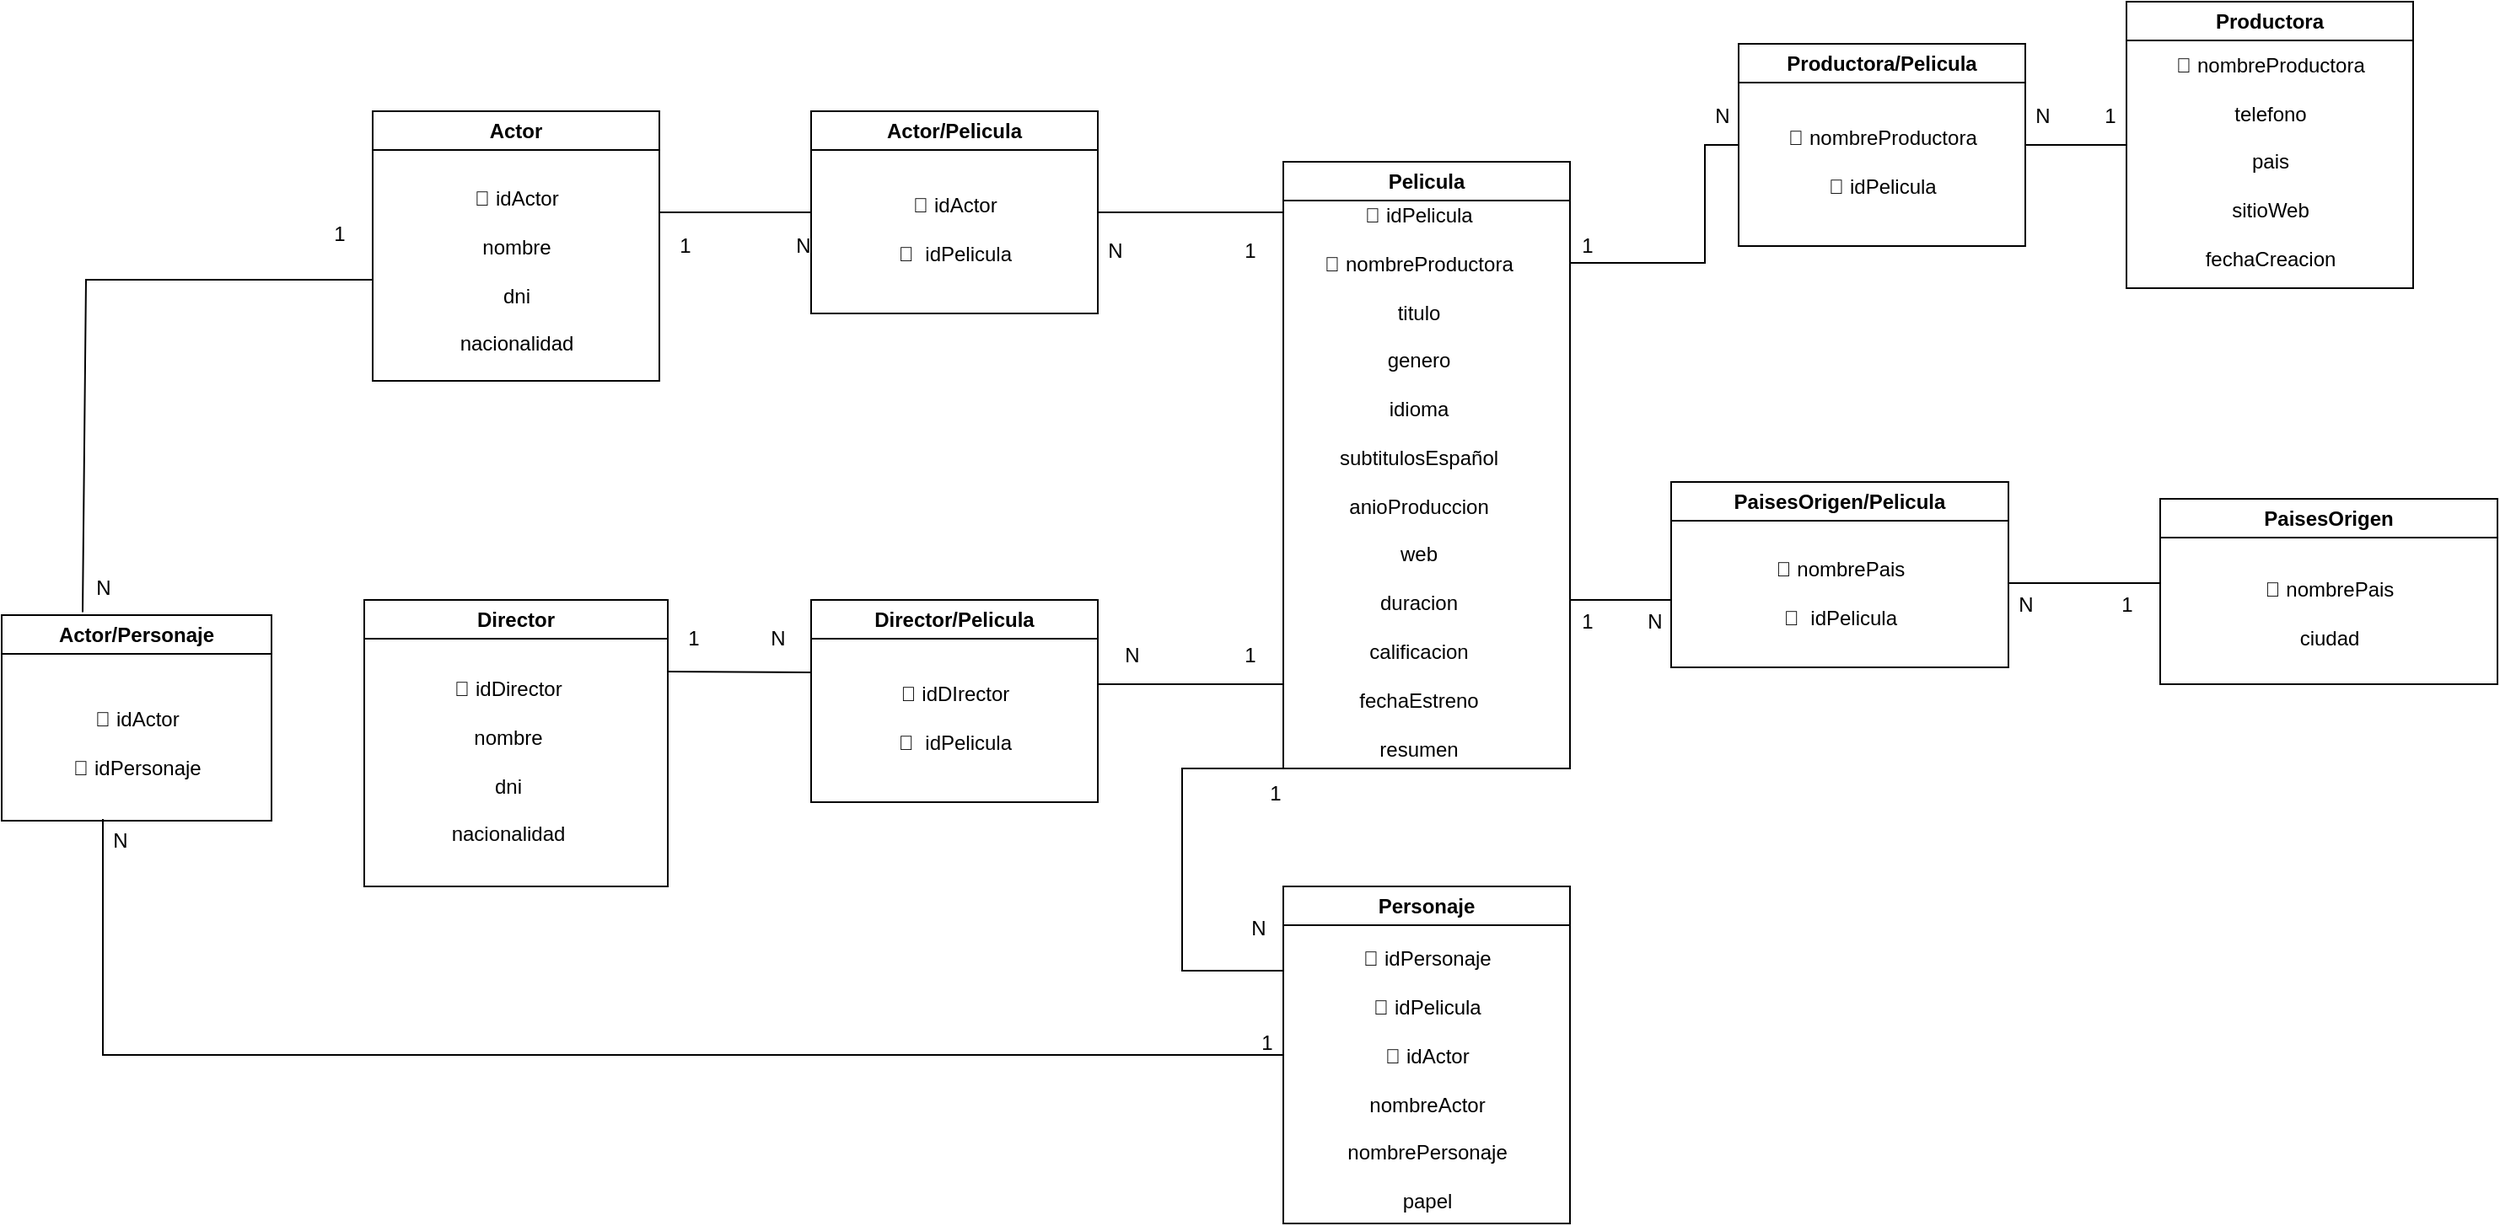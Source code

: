 <mxfile version="21.2.8" type="device">
  <diagram id="q5jBmM_THOxXTF0UYSQl" name="Página-1">
    <mxGraphModel dx="3529" dy="956" grid="1" gridSize="10" guides="1" tooltips="1" connect="1" arrows="1" fold="1" page="1" pageScale="1" pageWidth="827" pageHeight="1169" math="0" shadow="0">
      <root>
        <mxCell id="0" />
        <mxCell id="1" parent="0" />
        <mxCell id="yWoyGx5WzfCuBB7VPrd5-15" value="Director" style="swimlane;whiteSpace=wrap;html=1;" parent="1" vertex="1">
          <mxGeometry x="-1275" y="430" width="180" height="170" as="geometry" />
        </mxCell>
        <mxCell id="yWoyGx5WzfCuBB7VPrd5-16" value="🔑 idDirector&lt;br&gt;&lt;br&gt;nombre&lt;br&gt;&lt;br&gt;dni&lt;br&gt;&lt;br&gt;nacionalidad&lt;br&gt;&lt;br&gt;" style="text;html=1;align=center;verticalAlign=middle;resizable=0;points=[];autosize=1;strokeColor=none;fillColor=none;" parent="yWoyGx5WzfCuBB7VPrd5-15" vertex="1">
          <mxGeometry x="40" y="38" width="90" height="130" as="geometry" />
        </mxCell>
        <mxCell id="yWoyGx5WzfCuBB7VPrd5-19" value="Actor" style="swimlane;whiteSpace=wrap;html=1;" parent="1" vertex="1">
          <mxGeometry x="-1270" y="140" width="170" height="160" as="geometry" />
        </mxCell>
        <mxCell id="mdGg91zZ82AMZf2LMu0b-2" value="🔑 idActor&lt;br&gt;&lt;br&gt;nombre&lt;br&gt;&lt;br&gt;dni&lt;br&gt;&lt;br&gt;nacionalidad&lt;br&gt;" style="text;html=1;align=center;verticalAlign=middle;resizable=0;points=[];autosize=1;strokeColor=none;fillColor=none;" vertex="1" parent="yWoyGx5WzfCuBB7VPrd5-19">
          <mxGeometry x="40" y="40" width="90" height="110" as="geometry" />
        </mxCell>
        <mxCell id="yWoyGx5WzfCuBB7VPrd5-30" value="Pelicula" style="swimlane;whiteSpace=wrap;html=1;" parent="1" vertex="1">
          <mxGeometry x="-730" y="170" width="170" height="360" as="geometry" />
        </mxCell>
        <mxCell id="yWoyGx5WzfCuBB7VPrd5-31" value="🔑 idPelicula&lt;br&gt;&lt;br&gt;🔑 nombreProductora&lt;br&gt;&lt;br&gt;titulo&lt;br&gt;&lt;br&gt;genero&lt;br&gt;&lt;br&gt;idioma&lt;br&gt;&lt;br&gt;subtitulosEspañol&lt;br&gt;&lt;br&gt;anioProduccion&lt;br&gt;&lt;br&gt;web&lt;br&gt;&lt;br&gt;duracion&lt;br&gt;&lt;br&gt;calificacion&lt;br&gt;&lt;br&gt;fechaEstreno&lt;br&gt;&lt;br&gt;resumen" style="text;html=1;align=center;verticalAlign=middle;resizable=0;points=[];autosize=1;strokeColor=none;fillColor=none;" parent="yWoyGx5WzfCuBB7VPrd5-30" vertex="1">
          <mxGeometry x="10" y="20" width="140" height="340" as="geometry" />
        </mxCell>
        <mxCell id="GKsSUC4kTdBv_bhanLYX-1" value="PaisesOrigen" style="swimlane;whiteSpace=wrap;html=1;startSize=23;" parent="1" vertex="1">
          <mxGeometry x="-210" y="370" width="200" height="110" as="geometry" />
        </mxCell>
        <mxCell id="GKsSUC4kTdBv_bhanLYX-2" value="🔑 nombrePais&lt;br&gt;&lt;br&gt;ciudad" style="text;html=1;align=center;verticalAlign=middle;resizable=0;points=[];autosize=1;strokeColor=none;fillColor=none;" parent="GKsSUC4kTdBv_bhanLYX-1" vertex="1">
          <mxGeometry x="45" y="38" width="110" height="60" as="geometry" />
        </mxCell>
        <mxCell id="mdGg91zZ82AMZf2LMu0b-3" value="Personaje" style="swimlane;whiteSpace=wrap;html=1;" vertex="1" parent="1">
          <mxGeometry x="-730" y="600" width="170" height="200" as="geometry" />
        </mxCell>
        <mxCell id="mdGg91zZ82AMZf2LMu0b-4" value="🔑 idPersonaje&lt;br&gt;&lt;br&gt;🔑 idPelicula&lt;br&gt;&lt;br&gt;🔑 idActor&lt;br&gt;&lt;br&gt;nombreActor&lt;br&gt;&lt;br&gt;nombrePersonaje&lt;br&gt;&lt;br&gt;papel" style="text;html=1;align=center;verticalAlign=middle;resizable=0;points=[];autosize=1;strokeColor=none;fillColor=none;" vertex="1" parent="mdGg91zZ82AMZf2LMu0b-3">
          <mxGeometry x="25" y="30" width="120" height="170" as="geometry" />
        </mxCell>
        <mxCell id="mdGg91zZ82AMZf2LMu0b-5" value="Productora" style="swimlane;whiteSpace=wrap;html=1;" vertex="1" parent="1">
          <mxGeometry x="-230" y="75" width="170" height="170" as="geometry" />
        </mxCell>
        <mxCell id="mdGg91zZ82AMZf2LMu0b-6" value="🔑 nombreProductora&lt;br&gt;&lt;br&gt;telefono&lt;br&gt;&lt;br&gt;pais&lt;br&gt;&lt;br&gt;sitioWeb&lt;br&gt;&lt;br&gt;fechaCreacion&lt;br&gt;" style="text;html=1;align=center;verticalAlign=middle;resizable=0;points=[];autosize=1;strokeColor=none;fillColor=none;" vertex="1" parent="mdGg91zZ82AMZf2LMu0b-5">
          <mxGeometry x="15" y="25" width="140" height="140" as="geometry" />
        </mxCell>
        <mxCell id="mdGg91zZ82AMZf2LMu0b-7" value="Actor/Pelicula" style="swimlane;whiteSpace=wrap;html=1;" vertex="1" parent="1">
          <mxGeometry x="-1010" y="140" width="170" height="120" as="geometry" />
        </mxCell>
        <mxCell id="mdGg91zZ82AMZf2LMu0b-8" value="🔑 idActor&lt;br&gt;&lt;br&gt;🔑&amp;nbsp; idPelicula" style="text;html=1;align=center;verticalAlign=middle;resizable=0;points=[];autosize=1;strokeColor=none;fillColor=none;" vertex="1" parent="mdGg91zZ82AMZf2LMu0b-7">
          <mxGeometry x="35" y="40" width="100" height="60" as="geometry" />
        </mxCell>
        <mxCell id="mdGg91zZ82AMZf2LMu0b-9" value="Director/Pelicula" style="swimlane;whiteSpace=wrap;html=1;" vertex="1" parent="1">
          <mxGeometry x="-1010" y="430" width="170" height="120" as="geometry" />
        </mxCell>
        <mxCell id="mdGg91zZ82AMZf2LMu0b-10" value="🔑 idDIrector&lt;br&gt;&lt;br&gt;🔑&amp;nbsp; idPelicula" style="text;html=1;align=center;verticalAlign=middle;resizable=0;points=[];autosize=1;strokeColor=none;fillColor=none;" vertex="1" parent="mdGg91zZ82AMZf2LMu0b-9">
          <mxGeometry x="35" y="40" width="100" height="60" as="geometry" />
        </mxCell>
        <mxCell id="mdGg91zZ82AMZf2LMu0b-11" value="" style="endArrow=none;html=1;rounded=0;exitX=1;exitY=0.25;exitDx=0;exitDy=0;" edge="1" parent="1" source="yWoyGx5WzfCuBB7VPrd5-15">
          <mxGeometry width="50" height="50" relative="1" as="geometry">
            <mxPoint x="-1100" y="490" as="sourcePoint" />
            <mxPoint x="-1010" y="473" as="targetPoint" />
          </mxGeometry>
        </mxCell>
        <mxCell id="mdGg91zZ82AMZf2LMu0b-12" value="" style="endArrow=none;html=1;rounded=0;entryX=0;entryY=0.5;entryDx=0;entryDy=0;" edge="1" parent="1" target="mdGg91zZ82AMZf2LMu0b-7">
          <mxGeometry width="50" height="50" relative="1" as="geometry">
            <mxPoint x="-1100" y="200" as="sourcePoint" />
            <mxPoint x="-1000" y="483" as="targetPoint" />
          </mxGeometry>
        </mxCell>
        <mxCell id="mdGg91zZ82AMZf2LMu0b-13" value="" style="endArrow=none;html=1;rounded=0;exitX=1;exitY=0.5;exitDx=0;exitDy=0;" edge="1" parent="1" source="mdGg91zZ82AMZf2LMu0b-7">
          <mxGeometry width="50" height="50" relative="1" as="geometry">
            <mxPoint x="-1075" y="493" as="sourcePoint" />
            <mxPoint x="-730" y="200" as="targetPoint" />
          </mxGeometry>
        </mxCell>
        <mxCell id="mdGg91zZ82AMZf2LMu0b-14" value="" style="endArrow=none;html=1;rounded=0;" edge="1" parent="1">
          <mxGeometry width="50" height="50" relative="1" as="geometry">
            <mxPoint x="-840" y="480" as="sourcePoint" />
            <mxPoint x="-730" y="480" as="targetPoint" />
          </mxGeometry>
        </mxCell>
        <mxCell id="mdGg91zZ82AMZf2LMu0b-15" value="" style="endArrow=none;html=1;rounded=0;exitX=0;exitY=0.25;exitDx=0;exitDy=0;entryX=0;entryY=1;entryDx=0;entryDy=0;" edge="1" parent="1" source="mdGg91zZ82AMZf2LMu0b-3" target="yWoyGx5WzfCuBB7VPrd5-30">
          <mxGeometry width="50" height="50" relative="1" as="geometry">
            <mxPoint x="-1055" y="513" as="sourcePoint" />
            <mxPoint x="-700" y="530" as="targetPoint" />
            <Array as="points">
              <mxPoint x="-790" y="650" />
              <mxPoint x="-790" y="580" />
              <mxPoint x="-790" y="530" />
              <mxPoint x="-730" y="530" />
            </Array>
          </mxGeometry>
        </mxCell>
        <mxCell id="mdGg91zZ82AMZf2LMu0b-16" value="" style="endArrow=none;html=1;rounded=0;" edge="1" parent="1" source="mdGg91zZ82AMZf2LMu0b-52">
          <mxGeometry width="50" height="50" relative="1" as="geometry">
            <mxPoint x="-400" y="160" as="sourcePoint" />
            <mxPoint x="-560" y="230" as="targetPoint" />
            <Array as="points">
              <mxPoint x="-480" y="160" />
              <mxPoint x="-480" y="230" />
            </Array>
          </mxGeometry>
        </mxCell>
        <mxCell id="mdGg91zZ82AMZf2LMu0b-18" value="PaisesOrigen/Pelicula" style="swimlane;whiteSpace=wrap;html=1;startSize=23;" vertex="1" parent="1">
          <mxGeometry x="-500" y="360" width="200" height="110" as="geometry" />
        </mxCell>
        <mxCell id="mdGg91zZ82AMZf2LMu0b-19" value="🔑 nombrePais&lt;br&gt;&lt;br&gt;🔑&amp;nbsp; idPelicula&lt;br&gt;&lt;br&gt;" style="text;html=1;align=center;verticalAlign=middle;resizable=0;points=[];autosize=1;strokeColor=none;fillColor=none;" vertex="1" parent="mdGg91zZ82AMZf2LMu0b-18">
          <mxGeometry x="45" y="38" width="110" height="70" as="geometry" />
        </mxCell>
        <mxCell id="mdGg91zZ82AMZf2LMu0b-20" value="" style="endArrow=none;html=1;rounded=0;" edge="1" parent="1">
          <mxGeometry width="50" height="50" relative="1" as="geometry">
            <mxPoint x="-500" y="430" as="sourcePoint" />
            <mxPoint x="-560" y="430" as="targetPoint" />
          </mxGeometry>
        </mxCell>
        <mxCell id="mdGg91zZ82AMZf2LMu0b-21" value="" style="endArrow=none;html=1;rounded=0;" edge="1" parent="1">
          <mxGeometry width="50" height="50" relative="1" as="geometry">
            <mxPoint x="-210" y="420" as="sourcePoint" />
            <mxPoint x="-300" y="420" as="targetPoint" />
          </mxGeometry>
        </mxCell>
        <mxCell id="mdGg91zZ82AMZf2LMu0b-23" value="1" style="text;html=1;align=center;verticalAlign=middle;resizable=0;points=[];autosize=1;strokeColor=none;fillColor=none;" vertex="1" parent="1">
          <mxGeometry x="-1100" y="205" width="30" height="30" as="geometry" />
        </mxCell>
        <mxCell id="mdGg91zZ82AMZf2LMu0b-24" value="N" style="text;html=1;align=center;verticalAlign=middle;resizable=0;points=[];autosize=1;strokeColor=none;fillColor=none;" vertex="1" parent="1">
          <mxGeometry x="-1030" y="205" width="30" height="30" as="geometry" />
        </mxCell>
        <mxCell id="mdGg91zZ82AMZf2LMu0b-25" value="N" style="text;html=1;align=center;verticalAlign=middle;resizable=0;points=[];autosize=1;strokeColor=none;fillColor=none;" vertex="1" parent="1">
          <mxGeometry x="-845" y="208" width="30" height="30" as="geometry" />
        </mxCell>
        <mxCell id="mdGg91zZ82AMZf2LMu0b-26" value="1" style="text;html=1;align=center;verticalAlign=middle;resizable=0;points=[];autosize=1;strokeColor=none;fillColor=none;" vertex="1" parent="1">
          <mxGeometry x="-765" y="208" width="30" height="30" as="geometry" />
        </mxCell>
        <mxCell id="mdGg91zZ82AMZf2LMu0b-27" value="1" style="text;html=1;align=center;verticalAlign=middle;resizable=0;points=[];autosize=1;strokeColor=none;fillColor=none;" vertex="1" parent="1">
          <mxGeometry x="-1095" y="438" width="30" height="30" as="geometry" />
        </mxCell>
        <mxCell id="mdGg91zZ82AMZf2LMu0b-29" value="N" style="text;html=1;align=center;verticalAlign=middle;resizable=0;points=[];autosize=1;strokeColor=none;fillColor=none;" vertex="1" parent="1">
          <mxGeometry x="-1045" y="438" width="30" height="30" as="geometry" />
        </mxCell>
        <mxCell id="mdGg91zZ82AMZf2LMu0b-30" value="N" style="text;html=1;align=center;verticalAlign=middle;resizable=0;points=[];autosize=1;strokeColor=none;fillColor=none;" vertex="1" parent="1">
          <mxGeometry x="-835" y="448" width="30" height="30" as="geometry" />
        </mxCell>
        <mxCell id="mdGg91zZ82AMZf2LMu0b-31" value="1" style="text;html=1;align=center;verticalAlign=middle;resizable=0;points=[];autosize=1;strokeColor=none;fillColor=none;" vertex="1" parent="1">
          <mxGeometry x="-765" y="448" width="30" height="30" as="geometry" />
        </mxCell>
        <mxCell id="mdGg91zZ82AMZf2LMu0b-32" value="1" style="text;html=1;align=center;verticalAlign=middle;resizable=0;points=[];autosize=1;strokeColor=none;fillColor=none;" vertex="1" parent="1">
          <mxGeometry x="-750" y="530" width="30" height="30" as="geometry" />
        </mxCell>
        <mxCell id="mdGg91zZ82AMZf2LMu0b-33" value="N" style="text;html=1;align=center;verticalAlign=middle;resizable=0;points=[];autosize=1;strokeColor=none;fillColor=none;" vertex="1" parent="1">
          <mxGeometry x="-760" y="610" width="30" height="30" as="geometry" />
        </mxCell>
        <mxCell id="mdGg91zZ82AMZf2LMu0b-34" value="1" style="text;html=1;align=center;verticalAlign=middle;resizable=0;points=[];autosize=1;strokeColor=none;fillColor=none;" vertex="1" parent="1">
          <mxGeometry x="-245" y="418" width="30" height="30" as="geometry" />
        </mxCell>
        <mxCell id="mdGg91zZ82AMZf2LMu0b-35" value="N" style="text;html=1;align=center;verticalAlign=middle;resizable=0;points=[];autosize=1;strokeColor=none;fillColor=none;" vertex="1" parent="1">
          <mxGeometry x="-305" y="418" width="30" height="30" as="geometry" />
        </mxCell>
        <mxCell id="mdGg91zZ82AMZf2LMu0b-36" value="1" style="text;html=1;align=center;verticalAlign=middle;resizable=0;points=[];autosize=1;strokeColor=none;fillColor=none;" vertex="1" parent="1">
          <mxGeometry x="-565" y="428" width="30" height="30" as="geometry" />
        </mxCell>
        <mxCell id="mdGg91zZ82AMZf2LMu0b-38" value="N" style="text;html=1;align=center;verticalAlign=middle;resizable=0;points=[];autosize=1;strokeColor=none;fillColor=none;" vertex="1" parent="1">
          <mxGeometry x="-525" y="428" width="30" height="30" as="geometry" />
        </mxCell>
        <mxCell id="mdGg91zZ82AMZf2LMu0b-42" value="1" style="text;html=1;align=center;verticalAlign=middle;resizable=0;points=[];autosize=1;strokeColor=none;fillColor=none;" vertex="1" parent="1">
          <mxGeometry x="-565" y="205" width="30" height="30" as="geometry" />
        </mxCell>
        <mxCell id="mdGg91zZ82AMZf2LMu0b-43" value="Actor/Personaje" style="swimlane;whiteSpace=wrap;html=1;" vertex="1" parent="1">
          <mxGeometry x="-1490" y="439" width="160" height="122" as="geometry" />
        </mxCell>
        <mxCell id="mdGg91zZ82AMZf2LMu0b-44" value="🔑 idActor&lt;br&gt;&lt;br&gt;🔑 idPersonaje" style="text;html=1;align=center;verticalAlign=middle;resizable=0;points=[];autosize=1;strokeColor=none;fillColor=none;" vertex="1" parent="mdGg91zZ82AMZf2LMu0b-43">
          <mxGeometry x="25" y="46" width="110" height="60" as="geometry" />
        </mxCell>
        <mxCell id="mdGg91zZ82AMZf2LMu0b-45" value="" style="endArrow=none;html=1;rounded=0;entryX=0.3;entryY=-0.014;entryDx=0;entryDy=0;entryPerimeter=0;" edge="1" parent="1" target="mdGg91zZ82AMZf2LMu0b-43">
          <mxGeometry width="50" height="50" relative="1" as="geometry">
            <mxPoint x="-1270" y="240" as="sourcePoint" />
            <mxPoint x="-1440" y="360" as="targetPoint" />
            <Array as="points">
              <mxPoint x="-1440" y="240" />
            </Array>
          </mxGeometry>
        </mxCell>
        <mxCell id="mdGg91zZ82AMZf2LMu0b-46" value="" style="endArrow=none;html=1;rounded=0;exitX=0;exitY=0.5;exitDx=0;exitDy=0;" edge="1" parent="1" source="mdGg91zZ82AMZf2LMu0b-3">
          <mxGeometry width="50" height="50" relative="1" as="geometry">
            <mxPoint x="-1260" y="250" as="sourcePoint" />
            <mxPoint x="-1430" y="560" as="targetPoint" />
            <Array as="points">
              <mxPoint x="-1430" y="700" />
            </Array>
          </mxGeometry>
        </mxCell>
        <mxCell id="mdGg91zZ82AMZf2LMu0b-47" value="1" style="text;html=1;align=center;verticalAlign=middle;resizable=0;points=[];autosize=1;strokeColor=none;fillColor=none;" vertex="1" parent="1">
          <mxGeometry x="-1305" y="198" width="30" height="30" as="geometry" />
        </mxCell>
        <mxCell id="mdGg91zZ82AMZf2LMu0b-48" value="N" style="text;html=1;align=center;verticalAlign=middle;resizable=0;points=[];autosize=1;strokeColor=none;fillColor=none;" vertex="1" parent="1">
          <mxGeometry x="-1445" y="408" width="30" height="30" as="geometry" />
        </mxCell>
        <mxCell id="mdGg91zZ82AMZf2LMu0b-49" value="N" style="text;html=1;align=center;verticalAlign=middle;resizable=0;points=[];autosize=1;strokeColor=none;fillColor=none;" vertex="1" parent="1">
          <mxGeometry x="-1435" y="558" width="30" height="30" as="geometry" />
        </mxCell>
        <mxCell id="mdGg91zZ82AMZf2LMu0b-51" value="1" style="text;html=1;align=center;verticalAlign=middle;resizable=0;points=[];autosize=1;strokeColor=none;fillColor=none;" vertex="1" parent="1">
          <mxGeometry x="-755" y="678" width="30" height="30" as="geometry" />
        </mxCell>
        <mxCell id="mdGg91zZ82AMZf2LMu0b-52" value="Productora/Pelicula" style="swimlane;whiteSpace=wrap;html=1;" vertex="1" parent="1">
          <mxGeometry x="-460" y="100" width="170" height="120" as="geometry" />
        </mxCell>
        <mxCell id="mdGg91zZ82AMZf2LMu0b-53" value="🔑 nombreProductora&lt;br&gt;&lt;br&gt;🔑&amp;nbsp;idPelicula" style="text;html=1;align=center;verticalAlign=middle;resizable=0;points=[];autosize=1;strokeColor=none;fillColor=none;" vertex="1" parent="mdGg91zZ82AMZf2LMu0b-52">
          <mxGeometry x="15" y="40" width="140" height="60" as="geometry" />
        </mxCell>
        <mxCell id="mdGg91zZ82AMZf2LMu0b-55" value="" style="endArrow=none;html=1;rounded=0;entryX=1;entryY=0.5;entryDx=0;entryDy=0;exitX=0;exitY=0.5;exitDx=0;exitDy=0;" edge="1" parent="1" source="mdGg91zZ82AMZf2LMu0b-5" target="mdGg91zZ82AMZf2LMu0b-52">
          <mxGeometry width="50" height="50" relative="1" as="geometry">
            <mxPoint x="-450" y="170" as="sourcePoint" />
            <mxPoint x="-550" y="240" as="targetPoint" />
            <Array as="points">
              <mxPoint x="-270" y="160" />
            </Array>
          </mxGeometry>
        </mxCell>
        <mxCell id="mdGg91zZ82AMZf2LMu0b-57" value="N" style="text;html=1;align=center;verticalAlign=middle;resizable=0;points=[];autosize=1;strokeColor=none;fillColor=none;" vertex="1" parent="1">
          <mxGeometry x="-485" y="128" width="30" height="30" as="geometry" />
        </mxCell>
        <mxCell id="mdGg91zZ82AMZf2LMu0b-58" value="N" style="text;html=1;align=center;verticalAlign=middle;resizable=0;points=[];autosize=1;strokeColor=none;fillColor=none;" vertex="1" parent="1">
          <mxGeometry x="-295" y="128" width="30" height="30" as="geometry" />
        </mxCell>
        <mxCell id="mdGg91zZ82AMZf2LMu0b-59" value="1" style="text;html=1;align=center;verticalAlign=middle;resizable=0;points=[];autosize=1;strokeColor=none;fillColor=none;" vertex="1" parent="1">
          <mxGeometry x="-255" y="128" width="30" height="30" as="geometry" />
        </mxCell>
      </root>
    </mxGraphModel>
  </diagram>
</mxfile>
